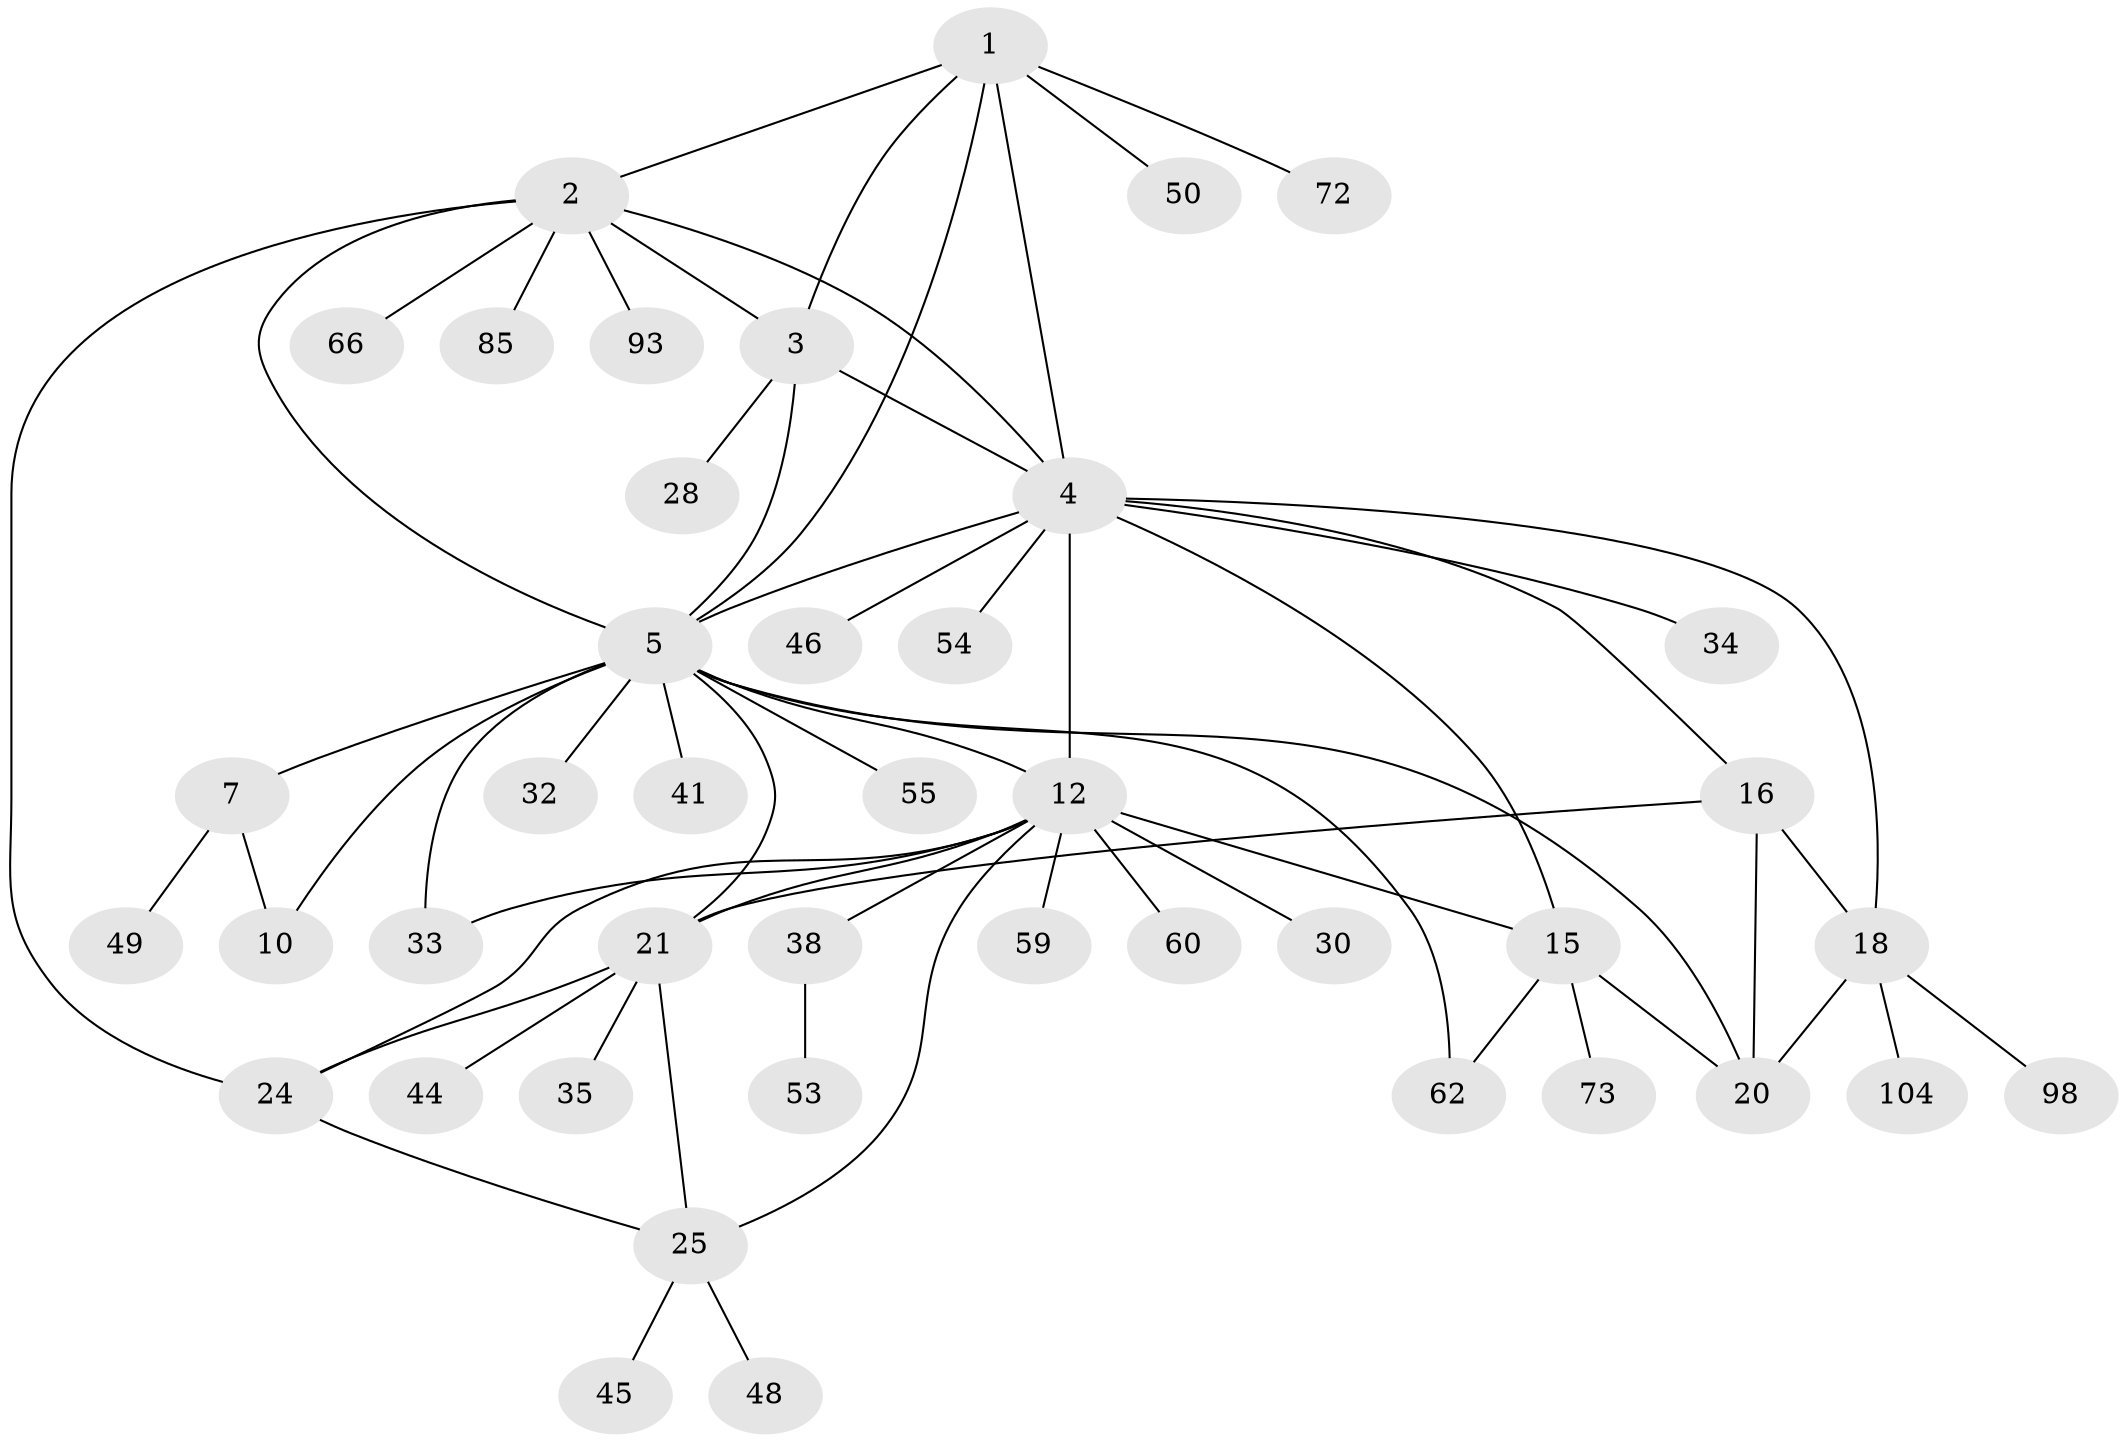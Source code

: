 // original degree distribution, {6: 0.0660377358490566, 8: 0.03773584905660377, 10: 0.02830188679245283, 13: 0.009433962264150943, 9: 0.018867924528301886, 14: 0.009433962264150943, 7: 0.04716981132075472, 4: 0.009433962264150943, 5: 0.018867924528301886, 1: 0.6037735849056604, 3: 0.018867924528301886, 2: 0.1320754716981132}
// Generated by graph-tools (version 1.1) at 2025/19/03/04/25 18:19:49]
// undirected, 42 vertices, 62 edges
graph export_dot {
graph [start="1"]
  node [color=gray90,style=filled];
  1;
  2;
  3 [super="+47+77+71+74+40"];
  4 [super="+42+81+65+11+51+26"];
  5 [super="+6+69+90+106+57"];
  7 [super="+29+70+103"];
  10;
  12 [super="+37+13+14+22"];
  15;
  16 [super="+19+17"];
  18;
  20;
  21 [super="+23+43+94+63"];
  24 [super="+56"];
  25 [super="+79"];
  28;
  30;
  32;
  33;
  34;
  35;
  38 [super="+67"];
  41;
  44;
  45;
  46;
  48;
  49;
  50;
  53;
  54;
  55;
  59;
  60;
  62 [super="+101"];
  66;
  72 [super="+78"];
  73;
  85;
  93;
  98;
  104;
  1 -- 2;
  1 -- 3;
  1 -- 4;
  1 -- 5;
  1 -- 50;
  1 -- 72;
  2 -- 3;
  2 -- 4;
  2 -- 5;
  2 -- 24;
  2 -- 66;
  2 -- 85;
  2 -- 93;
  3 -- 4;
  3 -- 5;
  3 -- 28;
  4 -- 5 [weight=2];
  4 -- 34;
  4 -- 54;
  4 -- 16 [weight=2];
  4 -- 12 [weight=3];
  4 -- 46;
  4 -- 15;
  4 -- 18;
  5 -- 32;
  5 -- 33;
  5 -- 7 [weight=4];
  5 -- 41;
  5 -- 10 [weight=3];
  5 -- 12 [weight=2];
  5 -- 20;
  5 -- 55;
  5 -- 62;
  5 -- 21;
  7 -- 10;
  7 -- 49;
  12 -- 15 [weight=3];
  12 -- 38;
  12 -- 59;
  12 -- 60;
  12 -- 30;
  12 -- 33;
  12 -- 21 [weight=2];
  12 -- 24;
  12 -- 25;
  15 -- 20;
  15 -- 62;
  15 -- 73;
  16 -- 18 [weight=3];
  16 -- 20 [weight=3];
  16 -- 21;
  18 -- 20;
  18 -- 98;
  18 -- 104;
  21 -- 24 [weight=2];
  21 -- 25 [weight=2];
  21 -- 35;
  21 -- 44;
  24 -- 25;
  25 -- 45;
  25 -- 48;
  38 -- 53;
}
